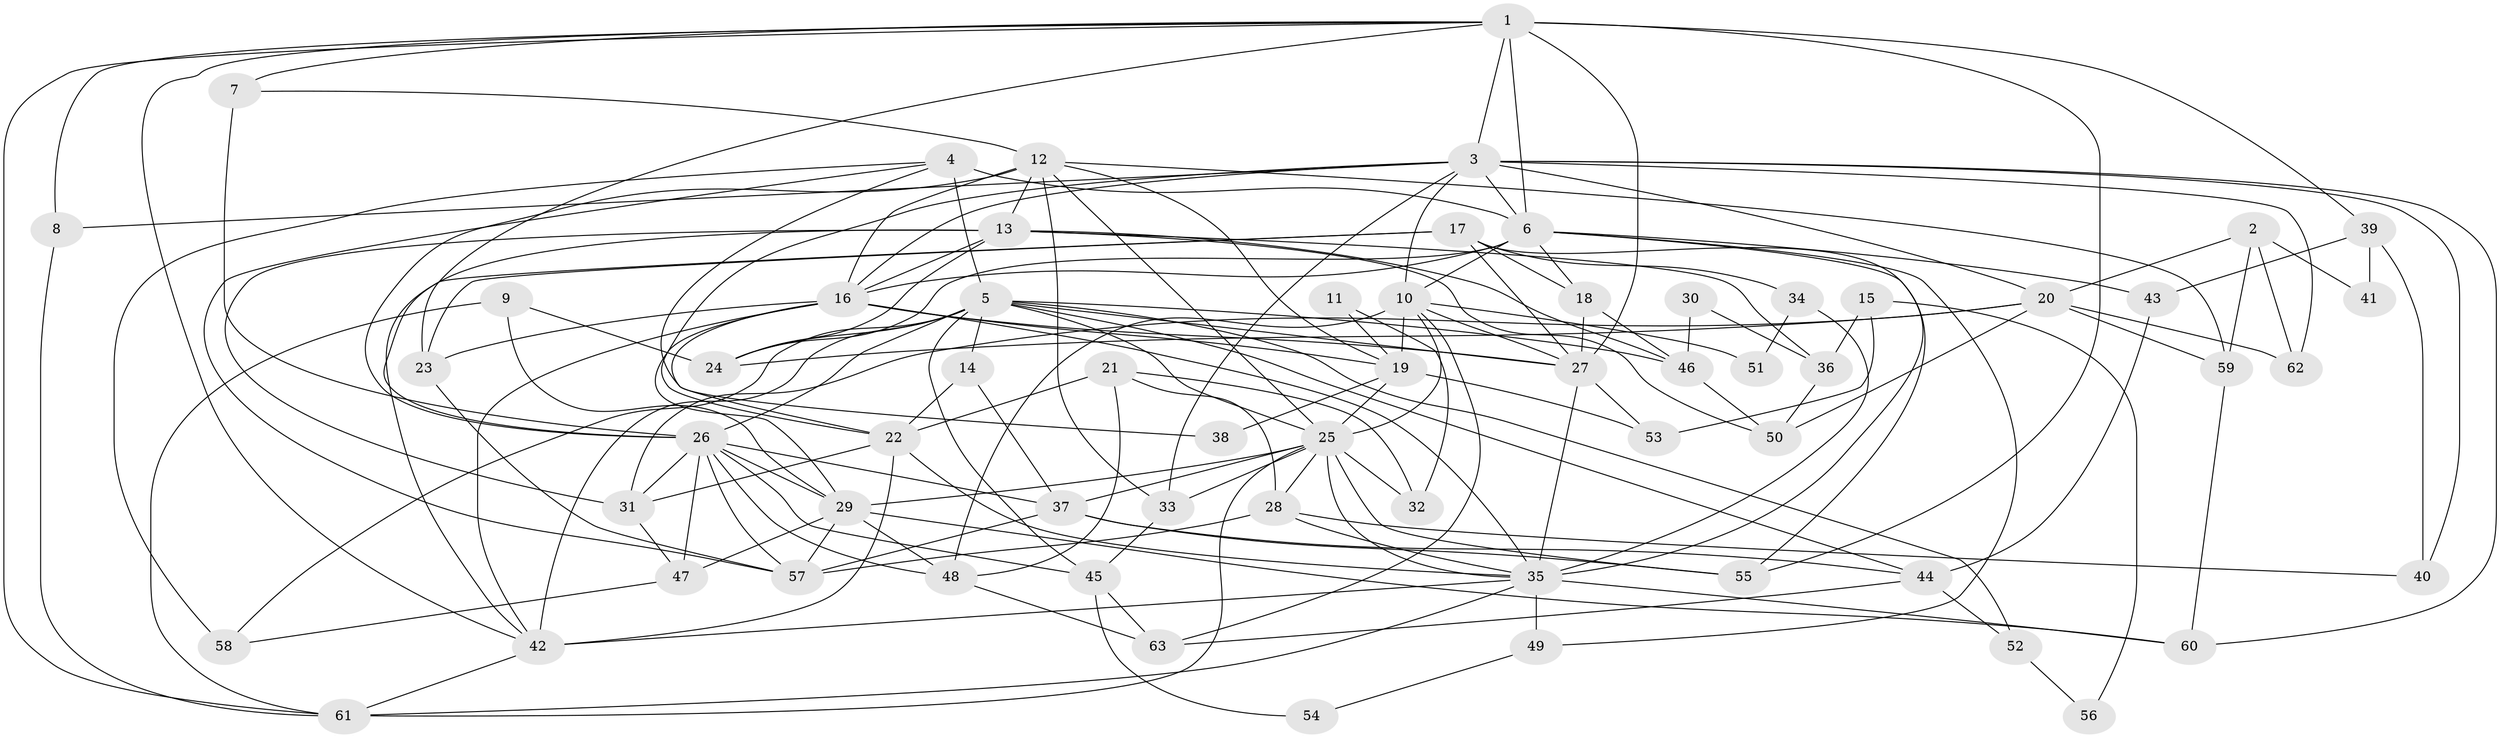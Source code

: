 // original degree distribution, {3: 0.216, 4: 0.32, 6: 0.12, 7: 0.056, 2: 0.176, 8: 0.016, 5: 0.096}
// Generated by graph-tools (version 1.1) at 2025/36/03/09/25 02:36:18]
// undirected, 63 vertices, 164 edges
graph export_dot {
graph [start="1"]
  node [color=gray90,style=filled];
  1;
  2;
  3;
  4;
  5;
  6;
  7;
  8;
  9;
  10;
  11;
  12;
  13;
  14;
  15;
  16;
  17;
  18;
  19;
  20;
  21;
  22;
  23;
  24;
  25;
  26;
  27;
  28;
  29;
  30;
  31;
  32;
  33;
  34;
  35;
  36;
  37;
  38;
  39;
  40;
  41;
  42;
  43;
  44;
  45;
  46;
  47;
  48;
  49;
  50;
  51;
  52;
  53;
  54;
  55;
  56;
  57;
  58;
  59;
  60;
  61;
  62;
  63;
  1 -- 3 [weight=1.0];
  1 -- 6 [weight=3.0];
  1 -- 7 [weight=1.0];
  1 -- 8 [weight=2.0];
  1 -- 23 [weight=1.0];
  1 -- 27 [weight=2.0];
  1 -- 39 [weight=1.0];
  1 -- 42 [weight=1.0];
  1 -- 55 [weight=1.0];
  1 -- 61 [weight=1.0];
  2 -- 20 [weight=1.0];
  2 -- 41 [weight=1.0];
  2 -- 59 [weight=1.0];
  2 -- 62 [weight=1.0];
  3 -- 6 [weight=1.0];
  3 -- 8 [weight=1.0];
  3 -- 10 [weight=1.0];
  3 -- 16 [weight=1.0];
  3 -- 20 [weight=1.0];
  3 -- 22 [weight=1.0];
  3 -- 33 [weight=1.0];
  3 -- 40 [weight=1.0];
  3 -- 60 [weight=1.0];
  3 -- 62 [weight=1.0];
  4 -- 5 [weight=3.0];
  4 -- 6 [weight=1.0];
  4 -- 38 [weight=1.0];
  4 -- 57 [weight=1.0];
  4 -- 58 [weight=1.0];
  5 -- 14 [weight=1.0];
  5 -- 24 [weight=1.0];
  5 -- 25 [weight=1.0];
  5 -- 26 [weight=1.0];
  5 -- 27 [weight=1.0];
  5 -- 42 [weight=2.0];
  5 -- 44 [weight=1.0];
  5 -- 45 [weight=1.0];
  5 -- 46 [weight=2.0];
  5 -- 52 [weight=1.0];
  5 -- 58 [weight=1.0];
  6 -- 10 [weight=1.0];
  6 -- 16 [weight=1.0];
  6 -- 18 [weight=1.0];
  6 -- 24 [weight=1.0];
  6 -- 35 [weight=1.0];
  6 -- 43 [weight=1.0];
  6 -- 49 [weight=1.0];
  7 -- 12 [weight=1.0];
  7 -- 26 [weight=1.0];
  8 -- 61 [weight=1.0];
  9 -- 24 [weight=1.0];
  9 -- 29 [weight=1.0];
  9 -- 61 [weight=1.0];
  10 -- 19 [weight=1.0];
  10 -- 25 [weight=1.0];
  10 -- 27 [weight=2.0];
  10 -- 48 [weight=1.0];
  10 -- 51 [weight=1.0];
  10 -- 63 [weight=1.0];
  11 -- 19 [weight=1.0];
  11 -- 32 [weight=1.0];
  12 -- 13 [weight=1.0];
  12 -- 16 [weight=1.0];
  12 -- 19 [weight=1.0];
  12 -- 25 [weight=1.0];
  12 -- 26 [weight=1.0];
  12 -- 33 [weight=1.0];
  12 -- 59 [weight=1.0];
  13 -- 16 [weight=1.0];
  13 -- 24 [weight=1.0];
  13 -- 26 [weight=1.0];
  13 -- 31 [weight=1.0];
  13 -- 36 [weight=1.0];
  13 -- 46 [weight=1.0];
  13 -- 50 [weight=1.0];
  14 -- 22 [weight=1.0];
  14 -- 37 [weight=1.0];
  15 -- 36 [weight=1.0];
  15 -- 53 [weight=1.0];
  15 -- 56 [weight=1.0];
  16 -- 19 [weight=1.0];
  16 -- 22 [weight=1.0];
  16 -- 23 [weight=1.0];
  16 -- 27 [weight=2.0];
  16 -- 29 [weight=1.0];
  16 -- 35 [weight=1.0];
  16 -- 42 [weight=1.0];
  17 -- 18 [weight=1.0];
  17 -- 23 [weight=1.0];
  17 -- 27 [weight=1.0];
  17 -- 34 [weight=1.0];
  17 -- 42 [weight=1.0];
  17 -- 55 [weight=1.0];
  18 -- 27 [weight=1.0];
  18 -- 46 [weight=1.0];
  19 -- 25 [weight=1.0];
  19 -- 38 [weight=1.0];
  19 -- 53 [weight=1.0];
  20 -- 24 [weight=1.0];
  20 -- 31 [weight=1.0];
  20 -- 50 [weight=1.0];
  20 -- 59 [weight=1.0];
  20 -- 62 [weight=1.0];
  21 -- 22 [weight=1.0];
  21 -- 28 [weight=1.0];
  21 -- 32 [weight=2.0];
  21 -- 48 [weight=2.0];
  22 -- 31 [weight=1.0];
  22 -- 35 [weight=1.0];
  22 -- 42 [weight=2.0];
  23 -- 57 [weight=1.0];
  25 -- 28 [weight=1.0];
  25 -- 29 [weight=2.0];
  25 -- 32 [weight=2.0];
  25 -- 33 [weight=1.0];
  25 -- 35 [weight=1.0];
  25 -- 37 [weight=1.0];
  25 -- 55 [weight=1.0];
  25 -- 61 [weight=1.0];
  26 -- 29 [weight=1.0];
  26 -- 31 [weight=2.0];
  26 -- 37 [weight=1.0];
  26 -- 45 [weight=1.0];
  26 -- 47 [weight=2.0];
  26 -- 48 [weight=3.0];
  26 -- 57 [weight=1.0];
  27 -- 35 [weight=2.0];
  27 -- 53 [weight=1.0];
  28 -- 35 [weight=1.0];
  28 -- 40 [weight=1.0];
  28 -- 57 [weight=1.0];
  29 -- 47 [weight=1.0];
  29 -- 48 [weight=1.0];
  29 -- 57 [weight=1.0];
  29 -- 60 [weight=2.0];
  30 -- 36 [weight=1.0];
  30 -- 46 [weight=1.0];
  31 -- 47 [weight=1.0];
  33 -- 45 [weight=1.0];
  34 -- 35 [weight=1.0];
  34 -- 51 [weight=1.0];
  35 -- 42 [weight=1.0];
  35 -- 49 [weight=1.0];
  35 -- 60 [weight=2.0];
  35 -- 61 [weight=1.0];
  36 -- 50 [weight=1.0];
  37 -- 44 [weight=1.0];
  37 -- 55 [weight=1.0];
  37 -- 57 [weight=1.0];
  39 -- 40 [weight=1.0];
  39 -- 41 [weight=1.0];
  39 -- 43 [weight=1.0];
  42 -- 61 [weight=1.0];
  43 -- 44 [weight=1.0];
  44 -- 52 [weight=1.0];
  44 -- 63 [weight=1.0];
  45 -- 54 [weight=1.0];
  45 -- 63 [weight=1.0];
  46 -- 50 [weight=1.0];
  47 -- 58 [weight=1.0];
  48 -- 63 [weight=1.0];
  49 -- 54 [weight=1.0];
  52 -- 56 [weight=1.0];
  59 -- 60 [weight=1.0];
}

